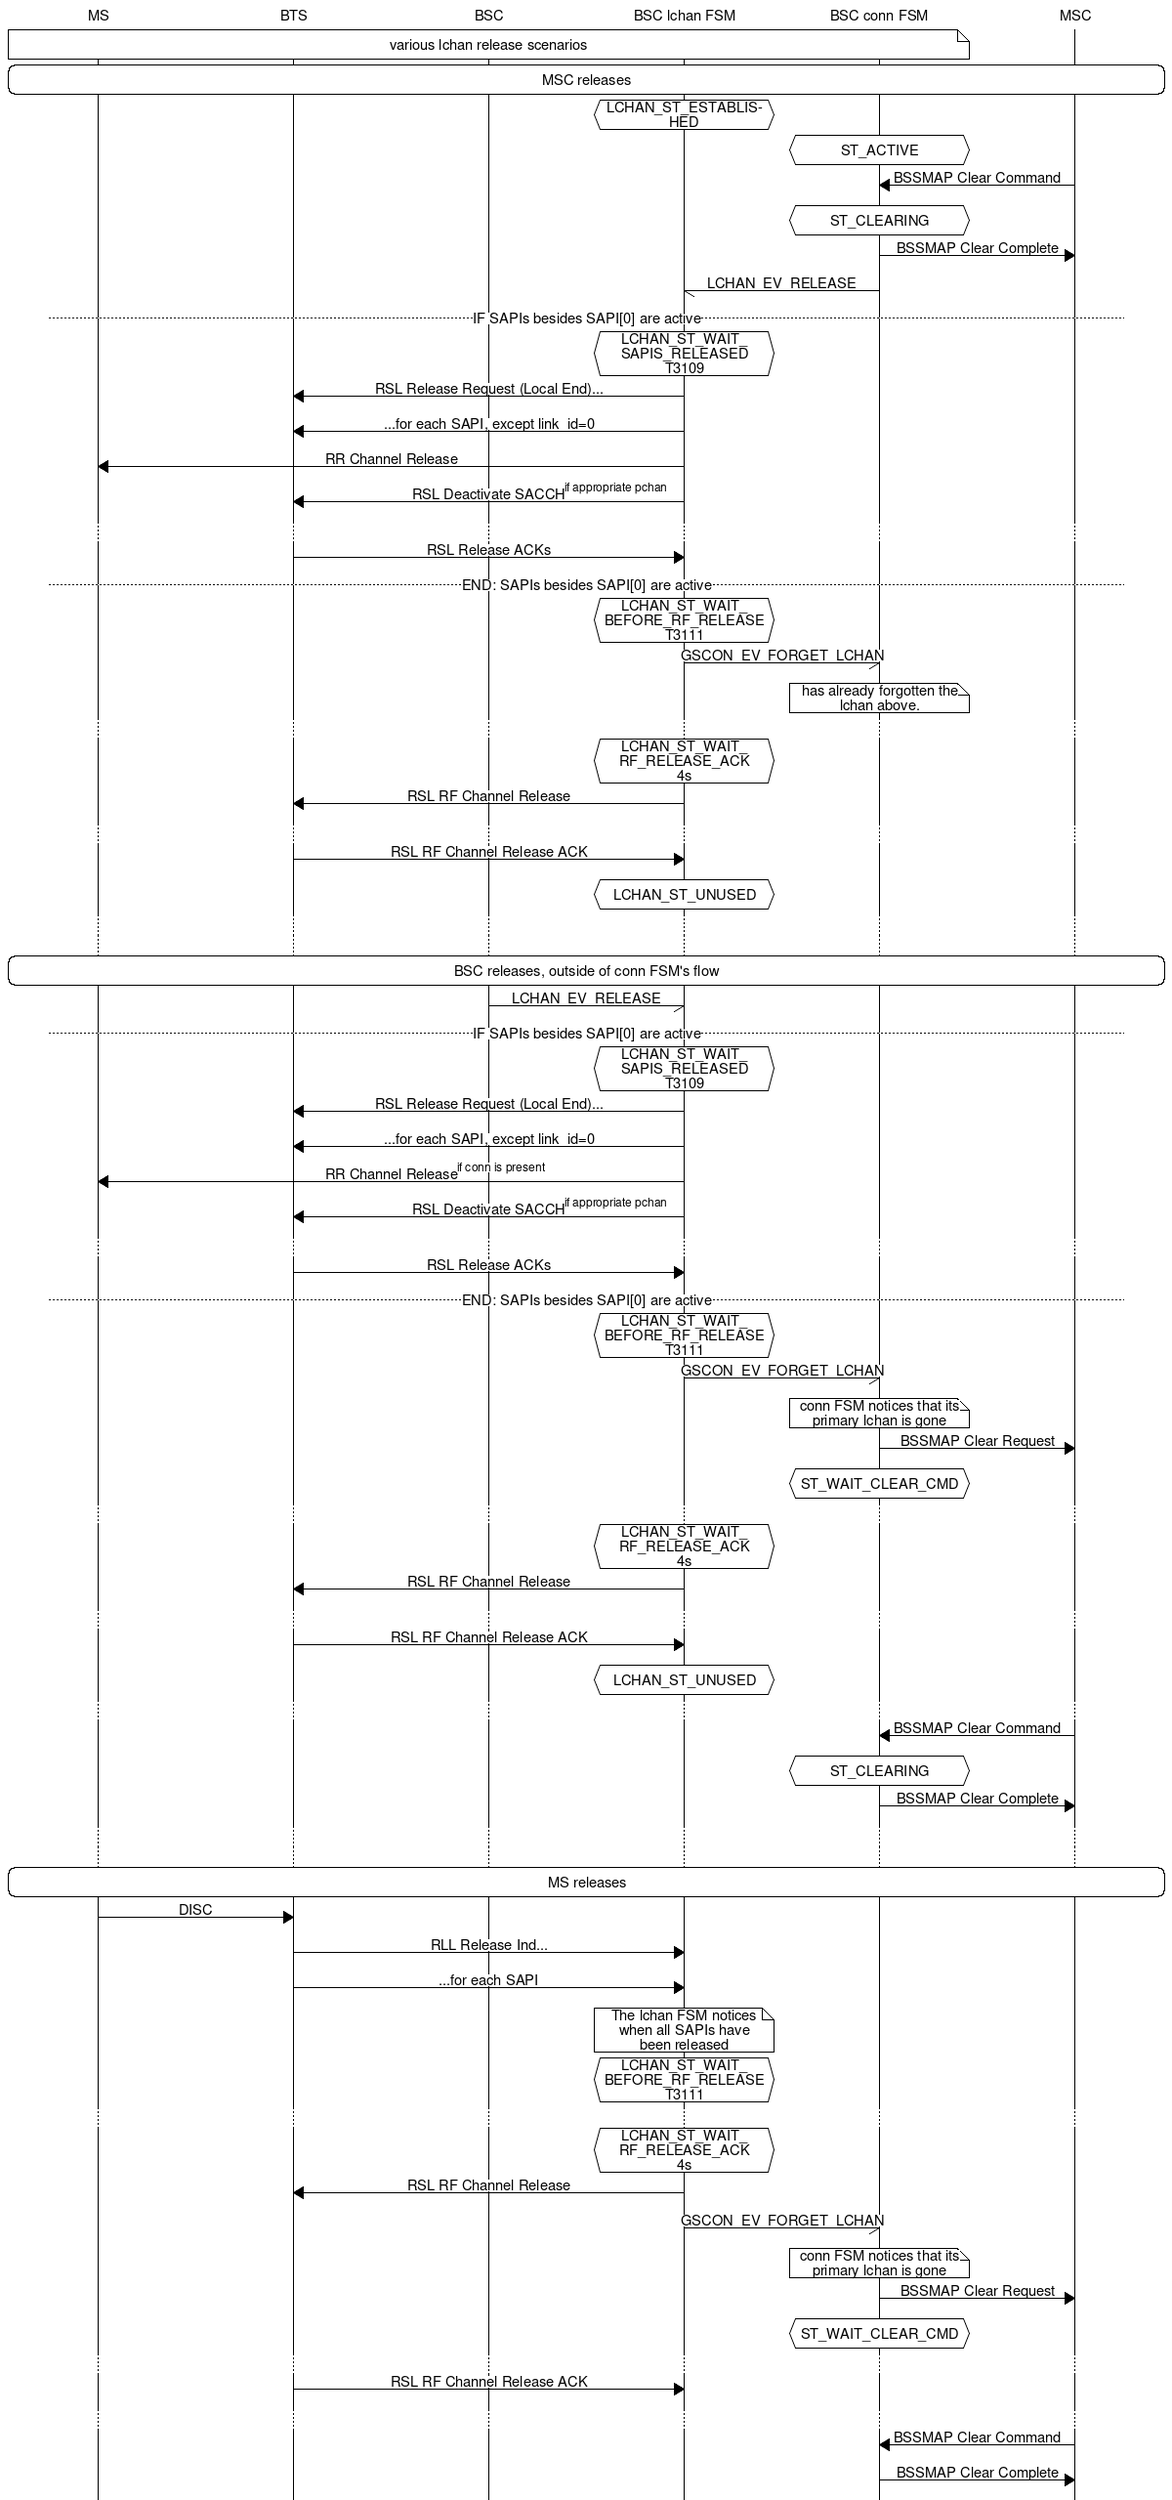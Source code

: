 msc {
	hscale=2;
	ms [label="MS"], bts [label="BTS"], bsc[label="BSC"], bsc_lchan[label="BSC lchan FSM"],
	bsc_gscon[label="BSC conn FSM"], msc_[label="MSC"];

	ms note bsc_gscon [label="various lchan release scenarios"];
	
	ms rbox msc_ [label="MSC releases"];
	bsc_lchan abox bsc_lchan [label="LCHAN_ST_ESTABLISHED"];
	bsc_gscon abox bsc_gscon [label="ST_ACTIVE"];
	bsc_gscon <= msc_ [label="BSSMAP Clear Command"];
	bsc_gscon abox bsc_gscon [label="ST_CLEARING"];
	bsc_gscon => msc_ [label="BSSMAP Clear Complete"];
	bsc_gscon -> bsc_lchan [label="LCHAN_EV_RELEASE"];
	--- [label="IF SAPIs besides SAPI[0] are active"];
	bsc_lchan abox bsc_lchan [label="LCHAN_ST_WAIT_\nSAPIS_RELEASED\nT3109"];
	bts <= bsc_lchan [label="RSL Release Request (Local End)..."];
	bts <= bsc_lchan [label="...for each SAPI, except link_id=0"];
	ms <= bsc_lchan [label="RR Channel Release"];
	bts <= bsc_lchan [label="RSL Deactivate SACCH",ID="if appropriate pchan"];
	...;
	bts => bsc_lchan [label="RSL Release ACKs"];
	--- [label="END: SAPIs besides SAPI[0] are active"];
	bsc_lchan abox bsc_lchan [label="LCHAN_ST_WAIT_\nBEFORE_RF_RELEASE\nT3111"];
	bsc_lchan -> bsc_gscon [label="GSCON_EV_FORGET_LCHAN"];
	bsc_gscon note bsc_gscon [label="has already forgotten the lchan above."];
	...;
	bsc_lchan abox bsc_lchan [label="LCHAN_ST_WAIT_\nRF_RELEASE_ACK\n4s"];
	bts <= bsc_lchan [label="RSL RF Channel Release"];
	...;
	bts => bsc_lchan [label="RSL RF Channel Release ACK"];
	bsc_lchan abox bsc_lchan [label="LCHAN_ST_UNUSED"];
	...;
	...;

	ms rbox msc_ [label="BSC releases, outside of conn FSM's flow"];
	bsc -> bsc_lchan [label="LCHAN_EV_RELEASE"];
	--- [label="IF SAPIs besides SAPI[0] are active"];
	bsc_lchan abox bsc_lchan [label="LCHAN_ST_WAIT_\nSAPIS_RELEASED\nT3109"];
	bts <= bsc_lchan [label="RSL Release Request (Local End)..."];
	bts <= bsc_lchan [label="...for each SAPI, except link_id=0"];
	ms <= bsc_lchan [label="RR Channel Release",ID="if conn is present"];
	bts <= bsc_lchan [label="RSL Deactivate SACCH",ID="if appropriate pchan"];
	...;
	bts => bsc_lchan [label="RSL Release ACKs"];
	--- [label="END: SAPIs besides SAPI[0] are active"];
	bsc_lchan abox bsc_lchan [label="LCHAN_ST_WAIT_\nBEFORE_RF_RELEASE\nT3111"];
	bsc_lchan -> bsc_gscon [label="GSCON_EV_FORGET_LCHAN"];
	bsc_gscon note bsc_gscon [label="conn FSM notices that its primary lchan is gone"];
	bsc_gscon => msc_ [label="BSSMAP Clear Request"];
	bsc_gscon abox bsc_gscon [label="ST_WAIT_CLEAR_CMD"];
	...;
	bsc_lchan abox bsc_lchan [label="LCHAN_ST_WAIT_\nRF_RELEASE_ACK\n4s"];
	bts <= bsc_lchan [label="RSL RF Channel Release"];
	...;
	bts => bsc_lchan [label="RSL RF Channel Release ACK"];
	bsc_lchan abox bsc_lchan [label="LCHAN_ST_UNUSED"];
	...;
	bsc_gscon <= msc_ [label="BSSMAP Clear Command"];
	bsc_gscon abox bsc_gscon [label="ST_CLEARING"];
	bsc_gscon => msc_ [label="BSSMAP Clear Complete"];
	...;
	...;

	ms rbox msc_ [label="MS releases"];
	ms => bts [label="DISC"];
	bts => bsc_lchan [label="RLL Release Ind..."];
	bts => bsc_lchan [label="...for each SAPI"];
	bsc_lchan note bsc_lchan [label="The lchan FSM notices when all SAPIs have been released"];
	bsc_lchan abox bsc_lchan [label="LCHAN_ST_WAIT_\nBEFORE_RF_RELEASE\nT3111"];
	...;
	bsc_lchan abox bsc_lchan [label="LCHAN_ST_WAIT_\nRF_RELEASE_ACK\n4s"];
	bts <= bsc_lchan [label="RSL RF Channel Release"];
	bsc_lchan -> bsc_gscon [label="GSCON_EV_FORGET_LCHAN"];
	bsc_gscon note bsc_gscon [label="conn FSM notices that its primary lchan is gone"];
	bsc_gscon => msc_ [label="BSSMAP Clear Request"];
	bsc_gscon abox bsc_gscon [label="ST_WAIT_CLEAR_CMD"];
	...;
	bts => bsc_lchan [label="RSL RF Channel Release ACK"];
	...;
	bsc_gscon <= msc_ [label="BSSMAP Clear Command"];
	bsc_gscon => msc_ [label="BSSMAP Clear Complete"];
}
